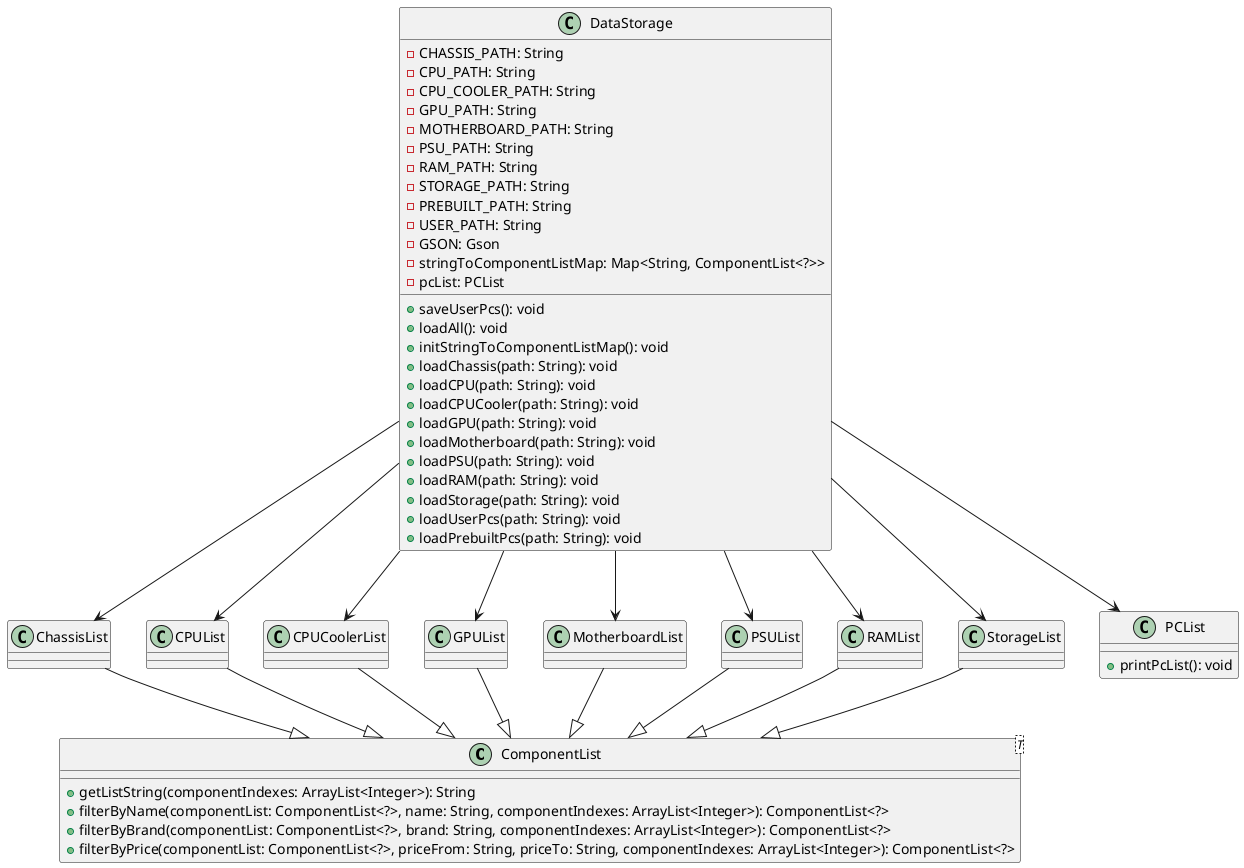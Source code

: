 @startuml


class ComponentList<T> {
    + getListString(componentIndexes: ArrayList<Integer>): String
    + filterByName(componentList: ComponentList<?>, name: String, componentIndexes: ArrayList<Integer>): ComponentList<?>
    + filterByBrand(componentList: ComponentList<?>, brand: String, componentIndexes: ArrayList<Integer>): ComponentList<?>
    + filterByPrice(componentList: ComponentList<?>, priceFrom: String, priceTo: String, componentIndexes: ArrayList<Integer>): ComponentList<?>
}



class ChassisList
class CPUList
class CPUCoolerList
class GPUList
class MotherboardList
class PSUList
class RAMList
class StorageList

ChassisList --|> ComponentList
CPUList --|> ComponentList
CPUCoolerList --|> ComponentList
GPUList --|> ComponentList
MotherboardList --|> ComponentList
PSUList --|> ComponentList
RAMList --|> ComponentList
StorageList --|> ComponentList


class PCList {
    + printPcList(): void
}



class DataStorage {
    - CHASSIS_PATH: String
    - CPU_PATH: String
    - CPU_COOLER_PATH: String
    - GPU_PATH: String
    - MOTHERBOARD_PATH: String
    - PSU_PATH: String
    - RAM_PATH: String
    - STORAGE_PATH: String
    - PREBUILT_PATH: String
    - USER_PATH: String
    - GSON: Gson
    - stringToComponentListMap: Map<String, ComponentList<?>>
    - pcList: PCList
    + saveUserPcs(): void
    + loadAll(): void
    + initStringToComponentListMap(): void
    + loadChassis(path: String): void
    + loadCPU(path: String): void
    + loadCPUCooler(path: String): void
    + loadGPU(path: String): void
    + loadMotherboard(path: String): void
    + loadPSU(path: String): void
    + loadRAM(path: String): void
    + loadStorage(path: String): void
    + loadUserPcs(path: String): void
    + loadPrebuiltPcs(path: String): void
}


DataStorage --> ChassisList
DataStorage --> CPUList
DataStorage --> CPUCoolerList
DataStorage --> GPUList
DataStorage --> MotherboardList
DataStorage --> PSUList
DataStorage --> RAMList
DataStorage --> StorageList
DataStorage --> PCList

@enduml